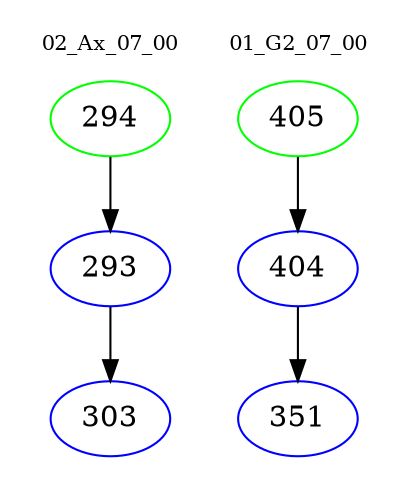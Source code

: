 digraph{
subgraph cluster_0 {
color = white
label = "02_Ax_07_00";
fontsize=10;
T0_294 [label="294", color="green"]
T0_294 -> T0_293 [color="black"]
T0_293 [label="293", color="blue"]
T0_293 -> T0_303 [color="black"]
T0_303 [label="303", color="blue"]
}
subgraph cluster_1 {
color = white
label = "01_G2_07_00";
fontsize=10;
T1_405 [label="405", color="green"]
T1_405 -> T1_404 [color="black"]
T1_404 [label="404", color="blue"]
T1_404 -> T1_351 [color="black"]
T1_351 [label="351", color="blue"]
}
}
